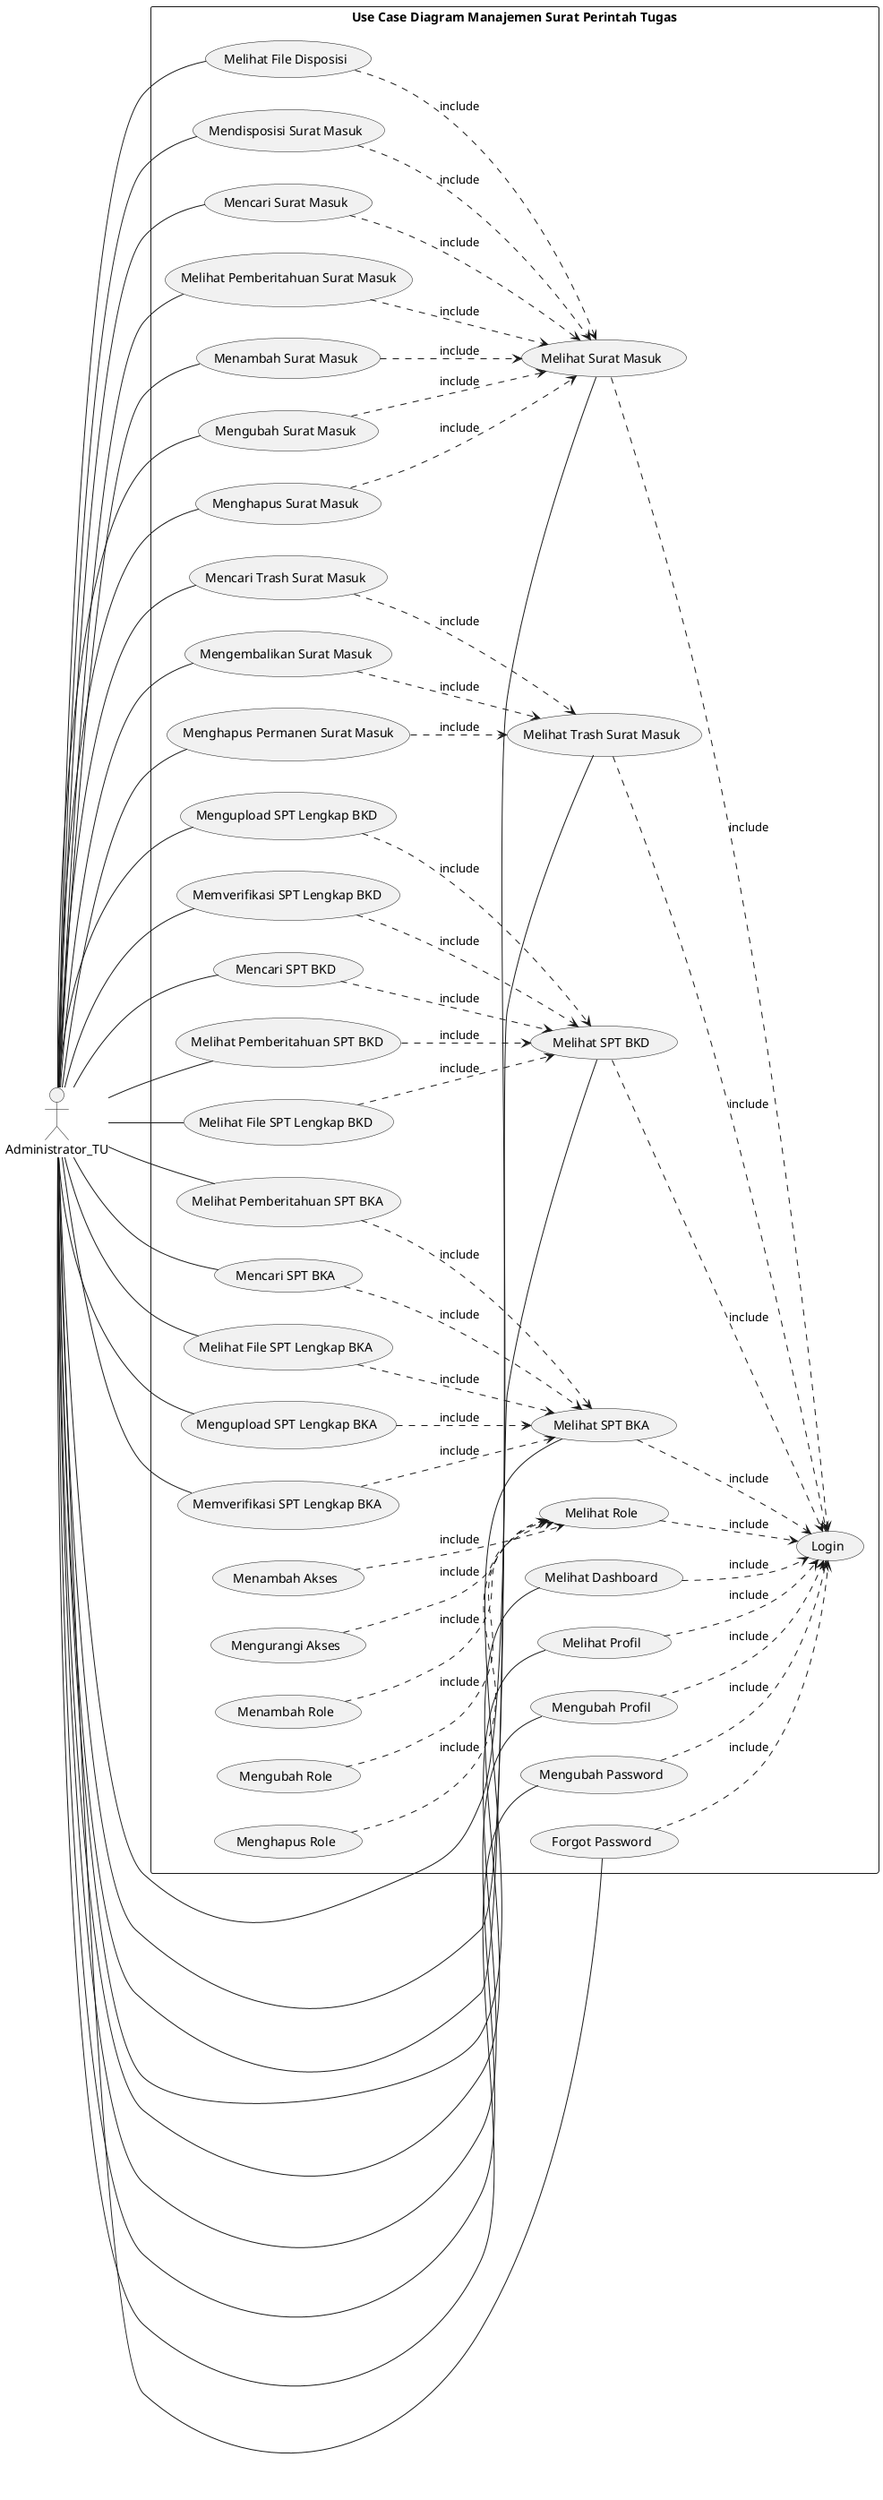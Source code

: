 @startuml Usecase
Left to Right Direction
skinParam packageStyle rectangle

actor Administrator_TU

rectangle "Use Case Diagram Manajemen Surat Perintah Tugas"{

    Administrator_TU -- (Melihat Dashboard)
    Administrator_TU -- (Melihat Profil)
    Administrator_TU -- (Mengubah Profil)
    Administrator_TU-- (Mengubah Password)
    Administrator_TU -- (Forgot Password)
    Administrator_TU -- (Melihat Surat Masuk)
    Administrator_TU -- (Menambah Surat Masuk)
    Administrator_TU -- (Mengubah Surat Masuk)
    Administrator_TU -- (Menghapus Surat Masuk)
    Administrator_TU -- (Melihat File Disposisi)
    Administrator_TU -- (Mendisposisi Surat Masuk)
    Administrator_TU -- (Melihat Trash Surat Masuk)
    Administrator_TU -- (Mengembalikan Surat Masuk)
    Administrator_TU -- (Menghapus Permanen Surat Masuk)
    Administrator_TU -- (Melihat SPT BKD)
    Administrator_TU -- (Melihat File SPT Lengkap BKD)
    Administrator_TU -- (Mengupload SPT Lengkap BKD)
    Administrator_TU -- (Memverifikasi SPT Lengkap BKD)
    Administrator_TU -- (Melihat SPT BKA)
    Administrator_TU -- (Melihat File SPT Lengkap BKA)
    Administrator_TU -- (Mengupload SPT Lengkap BKA)
    Administrator_TU -- (Memverifikasi SPT Lengkap BKA)
    Administrator_TU -- (Mencari Surat Masuk)
    Administrator_TU -- (Mencari Trash Surat Masuk)
    Administrator_TU -- (Mencari SPT BKD)
    Administrator_TU -- (Mencari SPT BKA)
    Administrator_TU -- (Melihat Pemberitahuan Surat Masuk)
    Administrator_TU -- (Melihat Pemberitahuan SPT BKD)
    Administrator_TU -- (Melihat Pemberitahuan SPT BKA)
    
    ' semua aktor
    (Melihat Dashboard)..> (Login) : include
    (Melihat Profil)..> (Login) : include
    (Mengubah Profil)..> (Login) : include
    (Mengubah Password)..> (Login) : include
    (Forgot Password)..> (Login) : include
    (Melihat Role)..> (Login) : include
    (Menambah Role)..> (Melihat Role) : include
    (Mengubah Role)..> (Melihat Role) : include
    (Menghapus Role)..> (Melihat Role) : include
    (Menambah Akses)..> (Melihat Role) : include
    (Mengurangi Akses)..> (Melihat Role) : include

    ' admin tu
   (Melihat Surat Masuk)..> (Login) : include
   (Menambah Surat Masuk)..> (Melihat Surat Masuk) : include
   (Mengubah Surat Masuk)..> (Melihat Surat Masuk) : include
   (Menghapus Surat Masuk)..> (Melihat Surat Masuk) : include
   (Melihat File Disposisi)..> (Melihat Surat Masuk) : include
   (Mendisposisi Surat Masuk)..> (Melihat Surat Masuk) : include
   (Melihat Trash Surat Masuk)..> (Login) : include
   (Mengembalikan Surat Masuk)..> (Melihat Trash Surat Masuk) : include
   (Menghapus Permanen Surat Masuk)..> (Melihat Trash Surat Masuk) : include
   (Melihat SPT BKD)..> (Login) : include
   (Melihat File SPT Lengkap BKD)..> (Melihat SPT BKD) : include
   (Mengupload SPT Lengkap BKD)..> (Melihat SPT BKD) : include
   (Memverifikasi SPT Lengkap BKD)..> (Melihat SPT BKD) : include
   (Melihat SPT BKA)..> (Login) : include
   (Melihat File SPT Lengkap BKA)..> (Melihat SPT BKA) : include
   (Mengupload SPT Lengkap BKA)..> (Melihat SPT BKA) : include
   (Memverifikasi SPT Lengkap BKA)..> (Melihat SPT BKA) : include
   (Mencari Surat Masuk)..> (Melihat Surat Masuk) : include
   (Mencari Trash Surat Masuk)..> (Melihat Trash Surat Masuk) : include
   (Mencari SPT BKD)..> (Melihat SPT BKD) : include
   (Mencari SPT BKA)..> (Melihat SPT BKA) : include
   (Melihat Pemberitahuan Surat Masuk)..> (Melihat Surat Masuk) : include
   (Melihat Pemberitahuan SPT BKD)..> (Melihat SPT BKD) : include
   (Melihat Pemberitahuan SPT BKA)..> (Melihat SPT BKA) : include

}

@enduml
